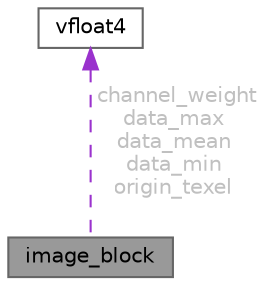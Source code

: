 digraph "image_block"
{
 // LATEX_PDF_SIZE
  bgcolor="transparent";
  edge [fontname=Helvetica,fontsize=10,labelfontname=Helvetica,labelfontsize=10];
  node [fontname=Helvetica,fontsize=10,shape=box,height=0.2,width=0.4];
  Node1 [id="Node000001",label="image_block",height=0.2,width=0.4,color="gray40", fillcolor="grey60", style="filled", fontcolor="black",tooltip="The image data for a single block."];
  Node2 -> Node1 [id="edge1_Node000001_Node000002",dir="back",color="darkorchid3",style="dashed",tooltip=" ",label=" channel_weight\ndata_max\ndata_mean\ndata_min\norigin_texel",fontcolor="grey" ];
  Node2 [id="Node000002",label="vfloat4",height=0.2,width=0.4,color="gray40", fillcolor="white", style="filled",URL="$structvfloat4.html",tooltip="4x32-bit vectors, implemented using Armv8-A NEON."];
}
